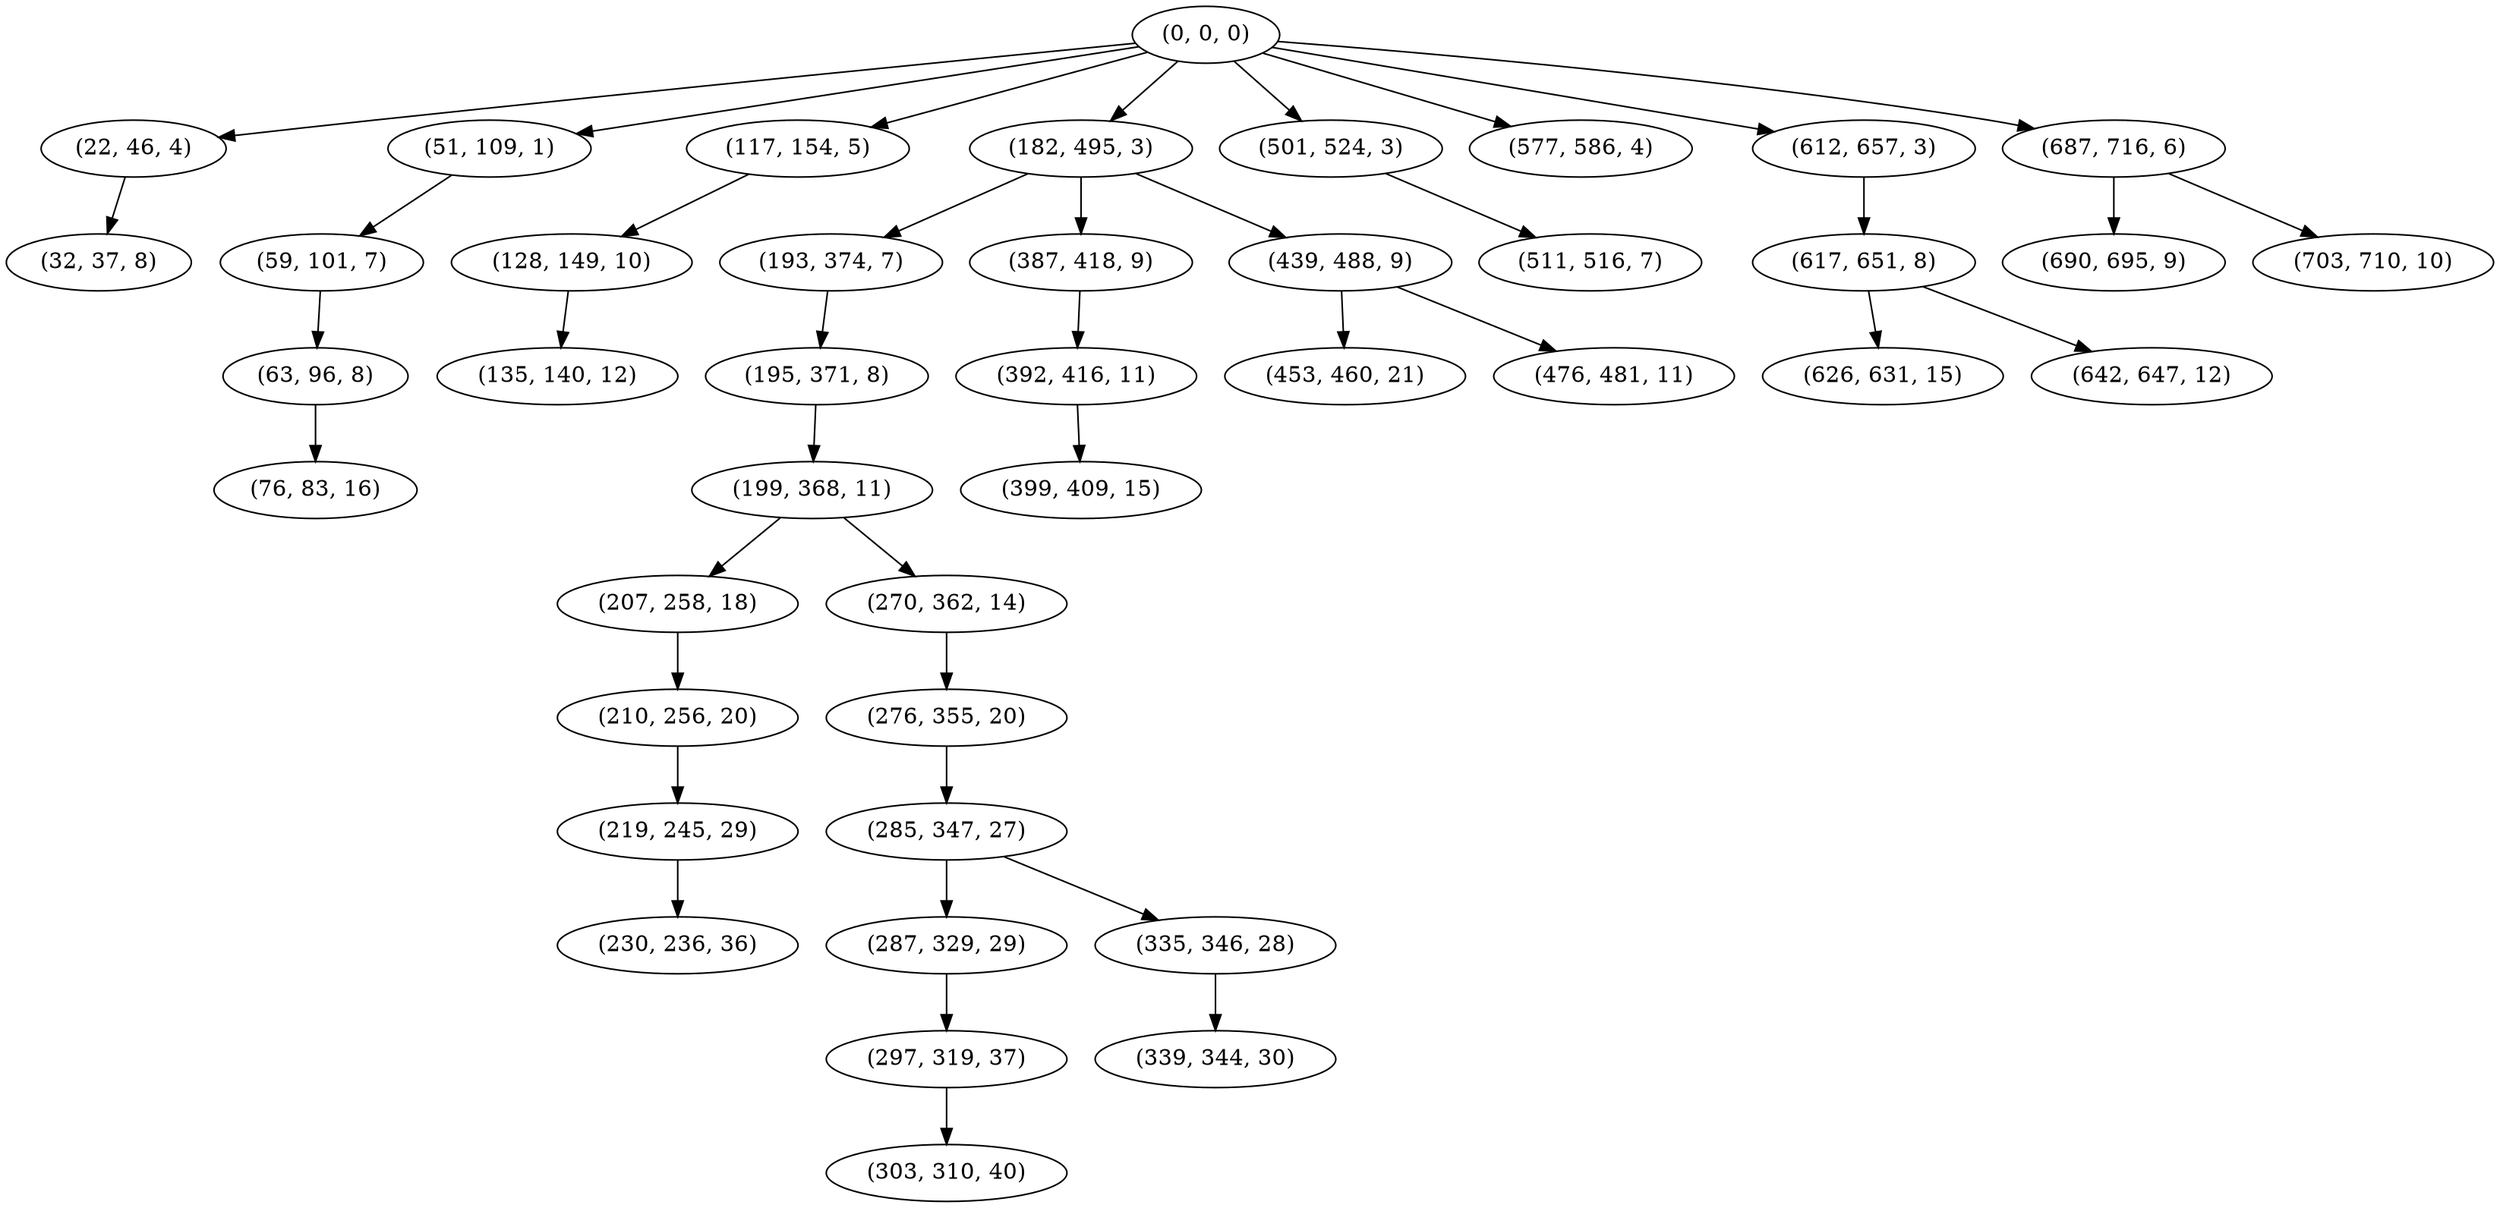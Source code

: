 digraph tree {
    "(0, 0, 0)";
    "(22, 46, 4)";
    "(32, 37, 8)";
    "(51, 109, 1)";
    "(59, 101, 7)";
    "(63, 96, 8)";
    "(76, 83, 16)";
    "(117, 154, 5)";
    "(128, 149, 10)";
    "(135, 140, 12)";
    "(182, 495, 3)";
    "(193, 374, 7)";
    "(195, 371, 8)";
    "(199, 368, 11)";
    "(207, 258, 18)";
    "(210, 256, 20)";
    "(219, 245, 29)";
    "(230, 236, 36)";
    "(270, 362, 14)";
    "(276, 355, 20)";
    "(285, 347, 27)";
    "(287, 329, 29)";
    "(297, 319, 37)";
    "(303, 310, 40)";
    "(335, 346, 28)";
    "(339, 344, 30)";
    "(387, 418, 9)";
    "(392, 416, 11)";
    "(399, 409, 15)";
    "(439, 488, 9)";
    "(453, 460, 21)";
    "(476, 481, 11)";
    "(501, 524, 3)";
    "(511, 516, 7)";
    "(577, 586, 4)";
    "(612, 657, 3)";
    "(617, 651, 8)";
    "(626, 631, 15)";
    "(642, 647, 12)";
    "(687, 716, 6)";
    "(690, 695, 9)";
    "(703, 710, 10)";
    "(0, 0, 0)" -> "(22, 46, 4)";
    "(0, 0, 0)" -> "(51, 109, 1)";
    "(0, 0, 0)" -> "(117, 154, 5)";
    "(0, 0, 0)" -> "(182, 495, 3)";
    "(0, 0, 0)" -> "(501, 524, 3)";
    "(0, 0, 0)" -> "(577, 586, 4)";
    "(0, 0, 0)" -> "(612, 657, 3)";
    "(0, 0, 0)" -> "(687, 716, 6)";
    "(22, 46, 4)" -> "(32, 37, 8)";
    "(51, 109, 1)" -> "(59, 101, 7)";
    "(59, 101, 7)" -> "(63, 96, 8)";
    "(63, 96, 8)" -> "(76, 83, 16)";
    "(117, 154, 5)" -> "(128, 149, 10)";
    "(128, 149, 10)" -> "(135, 140, 12)";
    "(182, 495, 3)" -> "(193, 374, 7)";
    "(182, 495, 3)" -> "(387, 418, 9)";
    "(182, 495, 3)" -> "(439, 488, 9)";
    "(193, 374, 7)" -> "(195, 371, 8)";
    "(195, 371, 8)" -> "(199, 368, 11)";
    "(199, 368, 11)" -> "(207, 258, 18)";
    "(199, 368, 11)" -> "(270, 362, 14)";
    "(207, 258, 18)" -> "(210, 256, 20)";
    "(210, 256, 20)" -> "(219, 245, 29)";
    "(219, 245, 29)" -> "(230, 236, 36)";
    "(270, 362, 14)" -> "(276, 355, 20)";
    "(276, 355, 20)" -> "(285, 347, 27)";
    "(285, 347, 27)" -> "(287, 329, 29)";
    "(285, 347, 27)" -> "(335, 346, 28)";
    "(287, 329, 29)" -> "(297, 319, 37)";
    "(297, 319, 37)" -> "(303, 310, 40)";
    "(335, 346, 28)" -> "(339, 344, 30)";
    "(387, 418, 9)" -> "(392, 416, 11)";
    "(392, 416, 11)" -> "(399, 409, 15)";
    "(439, 488, 9)" -> "(453, 460, 21)";
    "(439, 488, 9)" -> "(476, 481, 11)";
    "(501, 524, 3)" -> "(511, 516, 7)";
    "(612, 657, 3)" -> "(617, 651, 8)";
    "(617, 651, 8)" -> "(626, 631, 15)";
    "(617, 651, 8)" -> "(642, 647, 12)";
    "(687, 716, 6)" -> "(690, 695, 9)";
    "(687, 716, 6)" -> "(703, 710, 10)";
}
